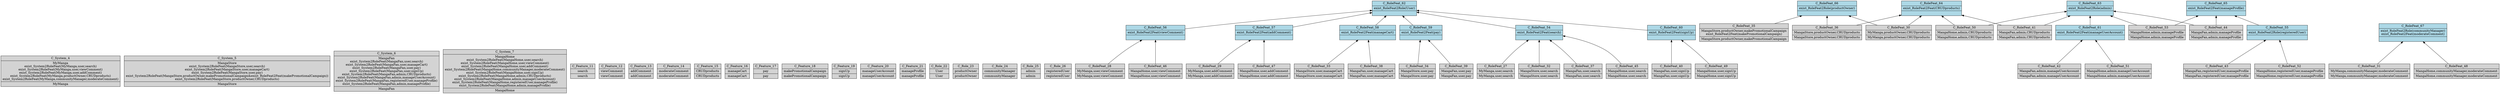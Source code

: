 digraph G { 
	rankdir=BT;
subgraph System { 
label="System";
4 [shape=record,style=filled,label="{C_System_4|MyManga\nexist_System2RoleFeat(MyManga,user,search)\nexist_System2RoleFeat(MyManga,user,viewComment)\nexist_System2RoleFeat(MyManga,user,addComment)\nexist_System2RoleFeat(MyManga,productOwner,CRUDproducts)\nexist_System2RoleFeat(MyManga,communityManager,moderateComment)\n|MyManga\n}"];
5 [shape=record,style=filled,label="{C_System_5|MangaStore\nexist_System2RoleFeat(MangaStore,user,search)\nexist_System2RoleFeat(MangaStore,user,manageCart)\nexist_System2RoleFeat(MangaStore,user,pay)\nexist_System2RoleFeat(MangaStore,productOwner,makePromotionalCampaign&exist_RoleFeat2Feat(makePromotionalCampaign))\nexist_System2RoleFeat(MangaStore,productOwner,CRUDproducts)\n|MangaStore\n}"];
6 [shape=record,style=filled,label="{C_System_6|MangaFan\nexist_System2RoleFeat(MangaFan,user,search)\nexist_System2RoleFeat(MangaFan,user,manageCart)\nexist_System2RoleFeat(MangaFan,user,pay)\nexist_System2RoleFeat(MangaFan,user,signUp)\nexist_System2RoleFeat(MangaFan,admin,CRUDproducts)\nexist_System2RoleFeat(MangaFan,admin,manageUserAccount)\nexist_System2RoleFeat(MangaFan,registeredUser,manageProfile)\nexist_System2RoleFeat(MangaFan,admin,manageProfile)\n|MangaFan\n}"];
7 [shape=record,style=filled,label="{C_System_7|MangaHome\nexist_System2RoleFeat(MangaHome,user,search)\nexist_System2RoleFeat(MangaHome,user,viewComment)\nexist_System2RoleFeat(MangaHome,user,addComment)\nexist_System2RoleFeat(MangaHome,communityManager,moderateComment)\nexist_System2RoleFeat(MangaHome,user,signUp)\nexist_System2RoleFeat(MangaHome,admin,CRUDproducts)\nexist_System2RoleFeat(MangaHome,admin,manageUserAccount)\nexist_System2RoleFeat(MangaHome,registeredUser,manageProfile)\nexist_System2RoleFeat(MangaHome,admin,manageProfile)\n|MangaHome\n}"];
}
subgraph Feature { 
label="Feature";
11 [shape=record,style=filled,label="{C_Feature_11|search\n|search\n}"];
12 [shape=record,style=filled,label="{C_Feature_12|viewComment\n|viewComment\n}"];
13 [shape=record,style=filled,label="{C_Feature_13|addComment\n|addComment\n}"];
14 [shape=record,style=filled,label="{C_Feature_14|moderateComment\n|moderateComment\n}"];
15 [shape=record,style=filled,label="{C_Feature_15|CRUDproducts\n|CRUDproducts\n}"];
16 [shape=record,style=filled,label="{C_Feature_16|manageCart\n|manageCart\n}"];
17 [shape=record,style=filled,label="{C_Feature_17|pay\n|pay\n}"];
18 [shape=record,style=filled,label="{C_Feature_18|makePromotionalCampaign\n|makePromotionalCampaign\n}"];
19 [shape=record,style=filled,label="{C_Feature_19|signUp\n|signUp\n}"];
20 [shape=record,style=filled,label="{C_Feature_20|manageUserAccount\n|manageUserAccount\n}"];
21 [shape=record,style=filled,label="{C_Feature_21|manageProfile\n|manageProfile\n}"];
}
subgraph Role { 
label="Role";
22 [shape=record,style=filled,label="{C_Role_22|User\n|User\n}"];
23 [shape=record,style=filled,label="{C_Role_23|productOwner\n|productOwner\n}"];
24 [shape=record,style=filled,label="{C_Role_24|communityManager\n|communityManager\n}"];
25 [shape=record,style=filled,label="{C_Role_25|admin\n|admin\n}"];
26 [shape=record,style=filled,label="{C_Role_26|registeredUser\n|registeredUser\n}"];
}
subgraph RoleFeat { 
label="RoleFeat";
27 [shape=record,style=filled,label="{C_RoleFeat_27|MyManga,user,search\n|MyManga,user,search\n}"];
28 [shape=record,style=filled,label="{C_RoleFeat_28|MyManga,user,viewComment\n|MyManga,user,viewComment\n}"];
29 [shape=record,style=filled,label="{C_RoleFeat_29|MyManga,user,addComment\n|MyManga,user,addComment\n}"];
30 [shape=record,style=filled,label="{C_RoleFeat_30|MyManga,productOwner,CRUDproducts\n|MyManga,productOwner,CRUDproducts\n}"];
32 [shape=record,style=filled,label="{C_RoleFeat_32|MangaStore,user,search\n|MangaStore,user,search\n}"];
33 [shape=record,style=filled,label="{C_RoleFeat_33|MangaStore,user,manageCart\n|MangaStore,user,manageCart\n}"];
34 [shape=record,style=filled,label="{C_RoleFeat_34|MangaStore,user,pay\n|MangaStore,user,pay\n}"];
36 [shape=record,style=filled,label="{C_RoleFeat_36|MangaStore,productOwner,CRUDproducts\n|MangaStore,productOwner,CRUDproducts\n}"];
37 [shape=record,style=filled,label="{C_RoleFeat_37|MangaFan,user,search\n|MangaFan,user,search\n}"];
38 [shape=record,style=filled,label="{C_RoleFeat_38|MangaFan,user,manageCart\n|MangaFan,user,manageCart\n}"];
39 [shape=record,style=filled,label="{C_RoleFeat_39|MangaFan,user,pay\n|MangaFan,user,pay\n}"];
40 [shape=record,style=filled,label="{C_RoleFeat_40|MangaFan,user,signUp\n|MangaFan,user,signUp\n}"];
41 [shape=record,style=filled,label="{C_RoleFeat_41|MangaFan,admin,CRUDproducts\n|MangaFan,admin,CRUDproducts\n}"];
42 [shape=record,style=filled,label="{C_RoleFeat_42|MangaFan,admin,manageUserAccount\n|MangaFan,admin,manageUserAccount\n}"];
43 [shape=record,style=filled,label="{C_RoleFeat_43|MangaFan,registeredUser,manageProfile\n|MangaFan,registeredUser,manageProfile\n}"];
44 [shape=record,style=filled,label="{C_RoleFeat_44|MangaFan,admin,manageProfile\n|MangaFan,admin,manageProfile\n}"];
45 [shape=record,style=filled,label="{C_RoleFeat_45|MangaHome,user,search\n|MangaHome,user,search\n}"];
46 [shape=record,style=filled,label="{C_RoleFeat_46|MangaHome,user,viewComment\n|MangaHome,user,viewComment\n}"];
47 [shape=record,style=filled,label="{C_RoleFeat_47|MangaHome,user,addComment\n|MangaHome,user,addComment\n}"];
49 [shape=record,style=filled,label="{C_RoleFeat_49|MangaHome,user,signUp\n|MangaHome,user,signUp\n}"];
50 [shape=record,style=filled,label="{C_RoleFeat_50|MangaHome,admin,CRUDproducts\n|MangaHome,admin,CRUDproducts\n}"];
51 [shape=record,style=filled,label="{C_RoleFeat_51|MangaHome,admin,manageUserAccount\n|MangaHome,admin,manageUserAccount\n}"];
52 [shape=record,style=filled,label="{C_RoleFeat_52|MangaHome,registeredUser,manageProfile\n|MangaHome,registeredUser,manageProfile\n}"];
53 [shape=record,style=filled,label="{C_RoleFeat_53|MangaHome,admin,manageProfile\n|MangaHome,admin,manageProfile\n}"];
31 [shape=record,style=filled,label="{C_RoleFeat_31|MyManga,communityManager,moderateComment\n|MyManga,communityManager,moderateComment\n}"];
35 [shape=record,style=filled,label="{C_RoleFeat_35|MangaStore,productOwner,makePromotionalCampaign\nexist_RoleFeat2Feat(makePromotionalCampaign)\n|MangaStore,productOwner,makePromotionalCampaign\n}"];
48 [shape=record,style=filled,label="{C_RoleFeat_48|MangaHome,communityManager,moderateComment\n|MangaHome,communityManager,moderateComment\n}"];
54 [shape=record,style=filled,fillcolor=lightblue,label="{C_RoleFeat_54|exist_RoleFeat2Feat(search)\n|}"];
55 [shape=record,style=filled,fillcolor=lightblue,label="{C_RoleFeat_55|exist_RoleFeat2Role(registeredUser)\n|}"];
56 [shape=record,style=filled,fillcolor=lightblue,label="{C_RoleFeat_56|exist_RoleFeat2Feat(viewComment)\n|}"];
57 [shape=record,style=filled,fillcolor=lightblue,label="{C_RoleFeat_57|exist_RoleFeat2Feat(addComment)\n|}"];
58 [shape=record,style=filled,fillcolor=lightblue,label="{C_RoleFeat_58|exist_RoleFeat2Feat(manageCart)\n|}"];
59 [shape=record,style=filled,fillcolor=lightblue,label="{C_RoleFeat_59|exist_RoleFeat2Feat(pay)\n|}"];
60 [shape=record,style=filled,fillcolor=lightblue,label="{C_RoleFeat_60|exist_RoleFeat2Feat(signUp)\n|}"];
61 [shape=record,style=filled,fillcolor=lightblue,label="{C_RoleFeat_61|exist_RoleFeat2Feat(manageUserAccount)\n|}"];
62 [shape=record,style=filled,fillcolor=lightblue,label="{C_RoleFeat_62|exist_RoleFeat2Role(User)\n|}"];
63 [shape=record,style=filled,fillcolor=lightblue,label="{C_RoleFeat_63|exist_RoleFeat2Role(admin)\n|}"];
64 [shape=record,style=filled,fillcolor=lightblue,label="{C_RoleFeat_64|exist_RoleFeat2Feat(CRUDproducts)\n|}"];
65 [shape=record,style=filled,fillcolor=lightblue,label="{C_RoleFeat_65|exist_RoleFeat2Feat(manageProfile)\n|}"];
66 [shape=record,style=filled,fillcolor=lightblue,label="{C_RoleFeat_66|exist_RoleFeat2Role(productOwner)\n|}"];
67 [shape=record,style=filled,fillcolor=lightblue,label="{C_RoleFeat_67|exist_RoleFeat2Role(communityManager)\nexist_RoleFeat2Feat(moderateComment)\n|}"];
	27 -> 54
	32 -> 54
	37 -> 54
	45 -> 54
	43 -> 55
	52 -> 55
	28 -> 56
	46 -> 56
	29 -> 57
	47 -> 57
	33 -> 58
	38 -> 58
	34 -> 59
	39 -> 59
	40 -> 60
	49 -> 60
	42 -> 61
	51 -> 61
	54 -> 62
	56 -> 62
	57 -> 62
	58 -> 62
	59 -> 62
	60 -> 62
	41 -> 63
	44 -> 63
	50 -> 63
	53 -> 63
	61 -> 63
	30 -> 64
	36 -> 64
	41 -> 64
	50 -> 64
	44 -> 65
	53 -> 65
	55 -> 65
	30 -> 66
	36 -> 66
	35 -> 66
	31 -> 67
	48 -> 67
}
}